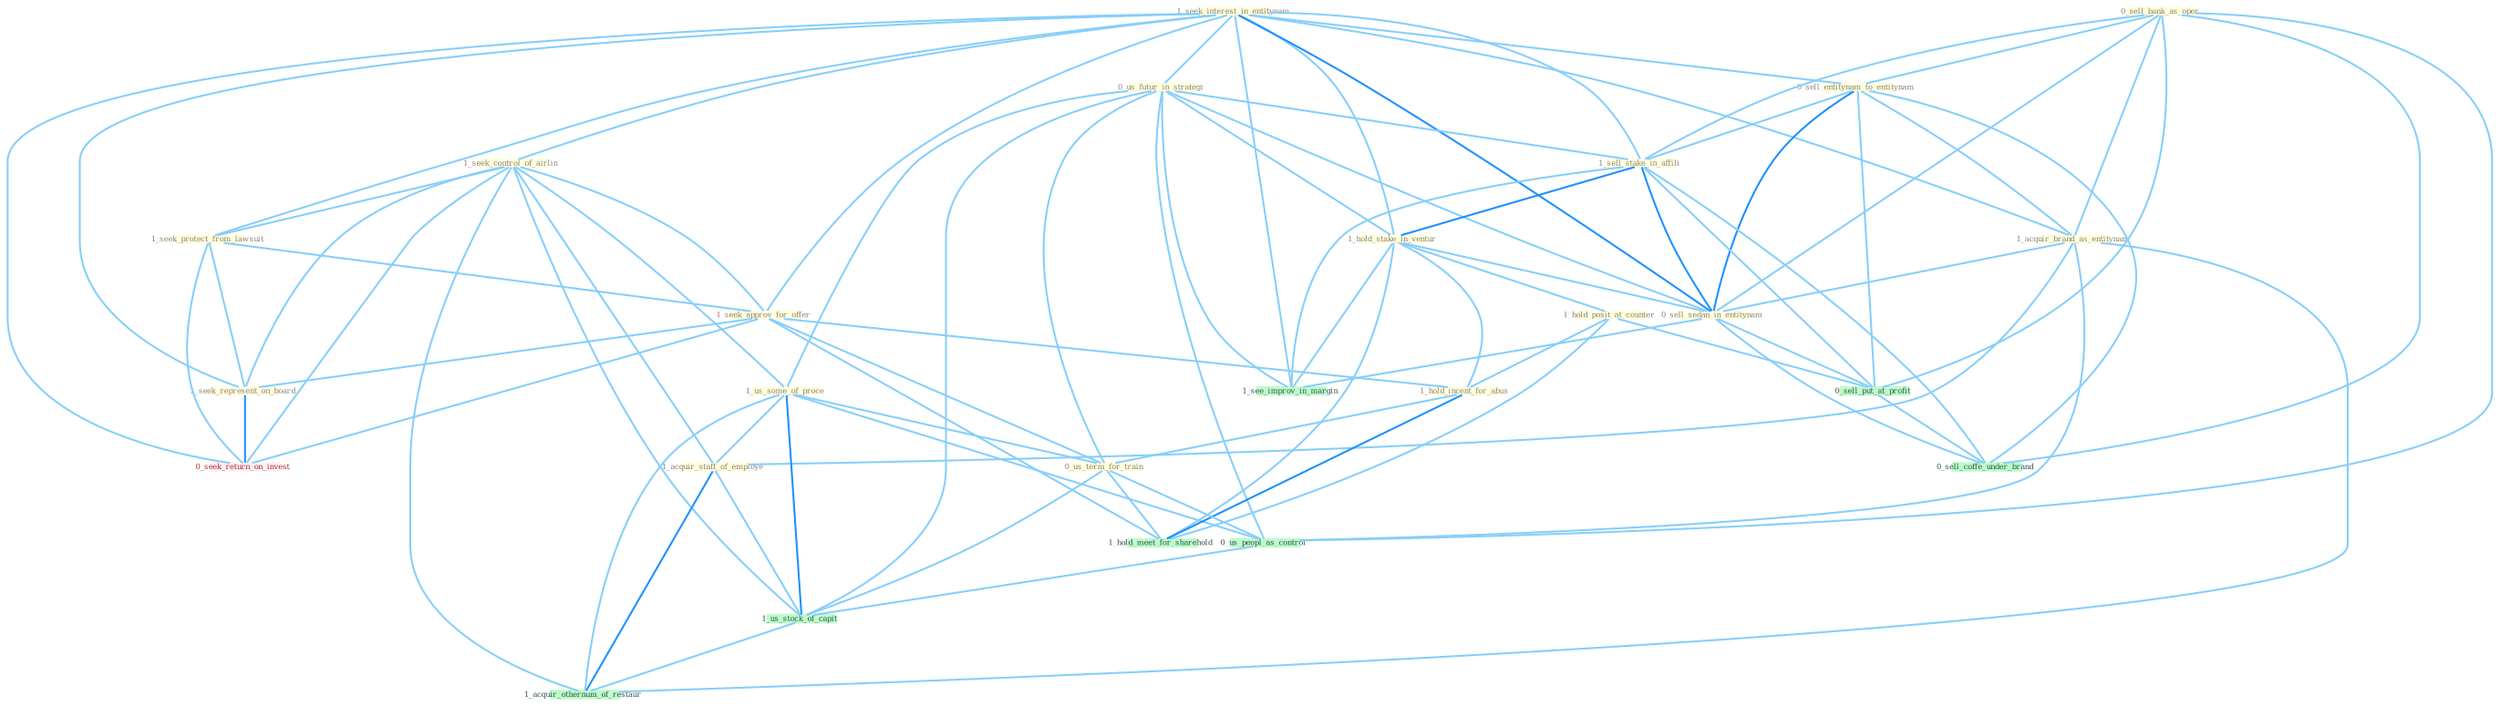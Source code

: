 Graph G{ 
    node
    [shape=polygon,style=filled,width=.5,height=.06,color="#BDFCC9",fixedsize=true,fontsize=4,
    fontcolor="#2f4f4f"];
    {node
    [color="#ffffe0", fontcolor="#8b7d6b"] "0_sell_bank_as_oper " "1_seek_interest_in_entitynam " "0_us_futur_in_strategi " "1_seek_control_of_airlin " "1_seek_protect_from_lawsuit " "0_sell_entitynam_to_entitynam " "1_sell_stake_in_affili " "1_hold_stake_in_ventur " "1_acquir_brand_as_entitynam " "1_hold_posit_at_counter " "1_seek_approv_for_offer " "1_us_some_of_proce " "1_hold_incent_for_abus " "0_sell_sedan_in_entitynam " "1_seek_represent_on_board " "1_acquir_staff_of_employe " "0_us_term_for_train "}
{node [color="#fff0f5", fontcolor="#b22222"] "0_seek_return_on_invest "}
edge [color="#B0E2FF"];

	"0_sell_bank_as_oper " -- "0_sell_entitynam_to_entitynam " [w="1", color="#87cefa" ];
	"0_sell_bank_as_oper " -- "1_sell_stake_in_affili " [w="1", color="#87cefa" ];
	"0_sell_bank_as_oper " -- "1_acquir_brand_as_entitynam " [w="1", color="#87cefa" ];
	"0_sell_bank_as_oper " -- "0_sell_sedan_in_entitynam " [w="1", color="#87cefa" ];
	"0_sell_bank_as_oper " -- "0_us_peopl_as_control " [w="1", color="#87cefa" ];
	"0_sell_bank_as_oper " -- "0_sell_put_at_profit " [w="1", color="#87cefa" ];
	"0_sell_bank_as_oper " -- "0_sell_coffe_under_brand " [w="1", color="#87cefa" ];
	"1_seek_interest_in_entitynam " -- "0_us_futur_in_strategi " [w="1", color="#87cefa" ];
	"1_seek_interest_in_entitynam " -- "1_seek_control_of_airlin " [w="1", color="#87cefa" ];
	"1_seek_interest_in_entitynam " -- "1_seek_protect_from_lawsuit " [w="1", color="#87cefa" ];
	"1_seek_interest_in_entitynam " -- "0_sell_entitynam_to_entitynam " [w="1", color="#87cefa" ];
	"1_seek_interest_in_entitynam " -- "1_sell_stake_in_affili " [w="1", color="#87cefa" ];
	"1_seek_interest_in_entitynam " -- "1_hold_stake_in_ventur " [w="1", color="#87cefa" ];
	"1_seek_interest_in_entitynam " -- "1_acquir_brand_as_entitynam " [w="1", color="#87cefa" ];
	"1_seek_interest_in_entitynam " -- "1_seek_approv_for_offer " [w="1", color="#87cefa" ];
	"1_seek_interest_in_entitynam " -- "0_sell_sedan_in_entitynam " [w="2", color="#1e90ff" , len=0.8];
	"1_seek_interest_in_entitynam " -- "1_seek_represent_on_board " [w="1", color="#87cefa" ];
	"1_seek_interest_in_entitynam " -- "0_seek_return_on_invest " [w="1", color="#87cefa" ];
	"1_seek_interest_in_entitynam " -- "1_see_improv_in_margin " [w="1", color="#87cefa" ];
	"0_us_futur_in_strategi " -- "1_sell_stake_in_affili " [w="1", color="#87cefa" ];
	"0_us_futur_in_strategi " -- "1_hold_stake_in_ventur " [w="1", color="#87cefa" ];
	"0_us_futur_in_strategi " -- "1_us_some_of_proce " [w="1", color="#87cefa" ];
	"0_us_futur_in_strategi " -- "0_sell_sedan_in_entitynam " [w="1", color="#87cefa" ];
	"0_us_futur_in_strategi " -- "0_us_term_for_train " [w="1", color="#87cefa" ];
	"0_us_futur_in_strategi " -- "0_us_peopl_as_control " [w="1", color="#87cefa" ];
	"0_us_futur_in_strategi " -- "1_us_stock_of_capit " [w="1", color="#87cefa" ];
	"0_us_futur_in_strategi " -- "1_see_improv_in_margin " [w="1", color="#87cefa" ];
	"1_seek_control_of_airlin " -- "1_seek_protect_from_lawsuit " [w="1", color="#87cefa" ];
	"1_seek_control_of_airlin " -- "1_seek_approv_for_offer " [w="1", color="#87cefa" ];
	"1_seek_control_of_airlin " -- "1_us_some_of_proce " [w="1", color="#87cefa" ];
	"1_seek_control_of_airlin " -- "1_seek_represent_on_board " [w="1", color="#87cefa" ];
	"1_seek_control_of_airlin " -- "1_acquir_staff_of_employe " [w="1", color="#87cefa" ];
	"1_seek_control_of_airlin " -- "0_seek_return_on_invest " [w="1", color="#87cefa" ];
	"1_seek_control_of_airlin " -- "1_us_stock_of_capit " [w="1", color="#87cefa" ];
	"1_seek_control_of_airlin " -- "1_acquir_othernum_of_restaur " [w="1", color="#87cefa" ];
	"1_seek_protect_from_lawsuit " -- "1_seek_approv_for_offer " [w="1", color="#87cefa" ];
	"1_seek_protect_from_lawsuit " -- "1_seek_represent_on_board " [w="1", color="#87cefa" ];
	"1_seek_protect_from_lawsuit " -- "0_seek_return_on_invest " [w="1", color="#87cefa" ];
	"0_sell_entitynam_to_entitynam " -- "1_sell_stake_in_affili " [w="1", color="#87cefa" ];
	"0_sell_entitynam_to_entitynam " -- "1_acquir_brand_as_entitynam " [w="1", color="#87cefa" ];
	"0_sell_entitynam_to_entitynam " -- "0_sell_sedan_in_entitynam " [w="2", color="#1e90ff" , len=0.8];
	"0_sell_entitynam_to_entitynam " -- "0_sell_put_at_profit " [w="1", color="#87cefa" ];
	"0_sell_entitynam_to_entitynam " -- "0_sell_coffe_under_brand " [w="1", color="#87cefa" ];
	"1_sell_stake_in_affili " -- "1_hold_stake_in_ventur " [w="2", color="#1e90ff" , len=0.8];
	"1_sell_stake_in_affili " -- "0_sell_sedan_in_entitynam " [w="2", color="#1e90ff" , len=0.8];
	"1_sell_stake_in_affili " -- "0_sell_put_at_profit " [w="1", color="#87cefa" ];
	"1_sell_stake_in_affili " -- "1_see_improv_in_margin " [w="1", color="#87cefa" ];
	"1_sell_stake_in_affili " -- "0_sell_coffe_under_brand " [w="1", color="#87cefa" ];
	"1_hold_stake_in_ventur " -- "1_hold_posit_at_counter " [w="1", color="#87cefa" ];
	"1_hold_stake_in_ventur " -- "1_hold_incent_for_abus " [w="1", color="#87cefa" ];
	"1_hold_stake_in_ventur " -- "0_sell_sedan_in_entitynam " [w="1", color="#87cefa" ];
	"1_hold_stake_in_ventur " -- "1_see_improv_in_margin " [w="1", color="#87cefa" ];
	"1_hold_stake_in_ventur " -- "1_hold_meet_for_sharehold " [w="1", color="#87cefa" ];
	"1_acquir_brand_as_entitynam " -- "0_sell_sedan_in_entitynam " [w="1", color="#87cefa" ];
	"1_acquir_brand_as_entitynam " -- "1_acquir_staff_of_employe " [w="1", color="#87cefa" ];
	"1_acquir_brand_as_entitynam " -- "0_us_peopl_as_control " [w="1", color="#87cefa" ];
	"1_acquir_brand_as_entitynam " -- "1_acquir_othernum_of_restaur " [w="1", color="#87cefa" ];
	"1_hold_posit_at_counter " -- "1_hold_incent_for_abus " [w="1", color="#87cefa" ];
	"1_hold_posit_at_counter " -- "0_sell_put_at_profit " [w="1", color="#87cefa" ];
	"1_hold_posit_at_counter " -- "1_hold_meet_for_sharehold " [w="1", color="#87cefa" ];
	"1_seek_approv_for_offer " -- "1_hold_incent_for_abus " [w="1", color="#87cefa" ];
	"1_seek_approv_for_offer " -- "1_seek_represent_on_board " [w="1", color="#87cefa" ];
	"1_seek_approv_for_offer " -- "0_us_term_for_train " [w="1", color="#87cefa" ];
	"1_seek_approv_for_offer " -- "0_seek_return_on_invest " [w="1", color="#87cefa" ];
	"1_seek_approv_for_offer " -- "1_hold_meet_for_sharehold " [w="1", color="#87cefa" ];
	"1_us_some_of_proce " -- "1_acquir_staff_of_employe " [w="1", color="#87cefa" ];
	"1_us_some_of_proce " -- "0_us_term_for_train " [w="1", color="#87cefa" ];
	"1_us_some_of_proce " -- "0_us_peopl_as_control " [w="1", color="#87cefa" ];
	"1_us_some_of_proce " -- "1_us_stock_of_capit " [w="2", color="#1e90ff" , len=0.8];
	"1_us_some_of_proce " -- "1_acquir_othernum_of_restaur " [w="1", color="#87cefa" ];
	"1_hold_incent_for_abus " -- "0_us_term_for_train " [w="1", color="#87cefa" ];
	"1_hold_incent_for_abus " -- "1_hold_meet_for_sharehold " [w="2", color="#1e90ff" , len=0.8];
	"0_sell_sedan_in_entitynam " -- "0_sell_put_at_profit " [w="1", color="#87cefa" ];
	"0_sell_sedan_in_entitynam " -- "1_see_improv_in_margin " [w="1", color="#87cefa" ];
	"0_sell_sedan_in_entitynam " -- "0_sell_coffe_under_brand " [w="1", color="#87cefa" ];
	"1_seek_represent_on_board " -- "0_seek_return_on_invest " [w="2", color="#1e90ff" , len=0.8];
	"1_acquir_staff_of_employe " -- "1_us_stock_of_capit " [w="1", color="#87cefa" ];
	"1_acquir_staff_of_employe " -- "1_acquir_othernum_of_restaur " [w="2", color="#1e90ff" , len=0.8];
	"0_us_term_for_train " -- "0_us_peopl_as_control " [w="1", color="#87cefa" ];
	"0_us_term_for_train " -- "1_us_stock_of_capit " [w="1", color="#87cefa" ];
	"0_us_term_for_train " -- "1_hold_meet_for_sharehold " [w="1", color="#87cefa" ];
	"0_us_peopl_as_control " -- "1_us_stock_of_capit " [w="1", color="#87cefa" ];
	"0_sell_put_at_profit " -- "0_sell_coffe_under_brand " [w="1", color="#87cefa" ];
	"1_us_stock_of_capit " -- "1_acquir_othernum_of_restaur " [w="1", color="#87cefa" ];
}